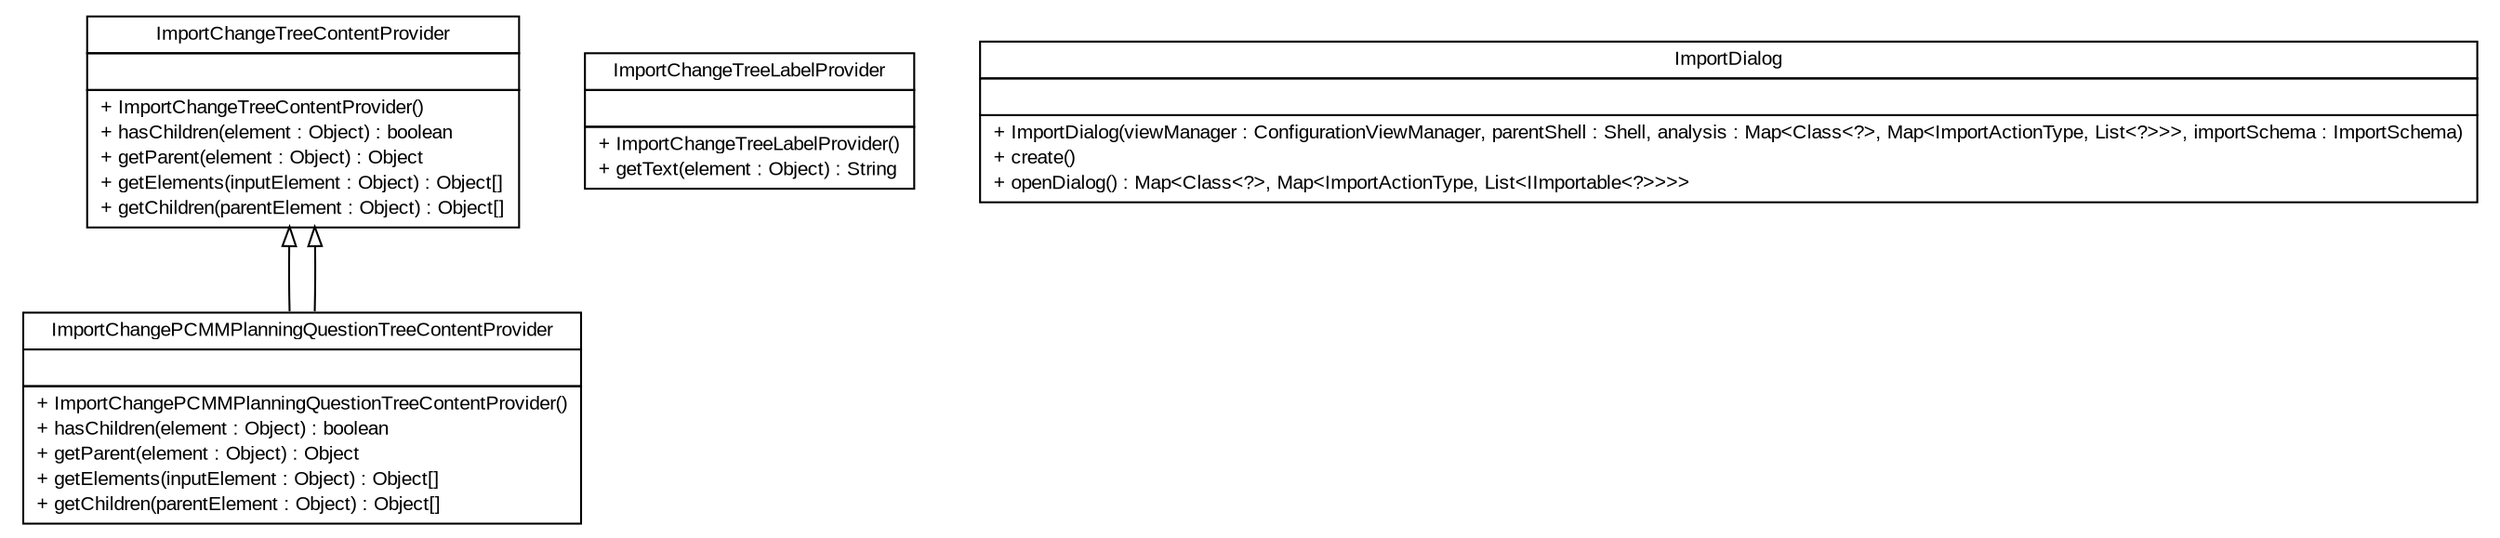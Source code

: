 #!/usr/local/bin/dot
#
# Class diagram 
# Generated by UMLGraph version R5_6-24-gf6e263 (http://www.umlgraph.org/)
#

digraph G {
	edge [fontname="arial",fontsize=10,labelfontname="arial",labelfontsize=10];
	node [fontname="arial",fontsize=10,shape=plaintext];
	nodesep=0.25;
	ranksep=0.5;
	// gov.sandia.cf.parts.dialogs.importation.ImportChangePCMMPlanningQuestionTreeContentProvider
	c16155 [label=<<table title="gov.sandia.cf.parts.dialogs.importation.ImportChangePCMMPlanningQuestionTreeContentProvider" border="0" cellborder="1" cellspacing="0" cellpadding="2" port="p" href="./ImportChangePCMMPlanningQuestionTreeContentProvider.html">
		<tr><td><table border="0" cellspacing="0" cellpadding="1">
<tr><td align="center" balign="center"> ImportChangePCMMPlanningQuestionTreeContentProvider </td></tr>
		</table></td></tr>
		<tr><td><table border="0" cellspacing="0" cellpadding="1">
<tr><td align="left" balign="left">  </td></tr>
		</table></td></tr>
		<tr><td><table border="0" cellspacing="0" cellpadding="1">
<tr><td align="left" balign="left"> + ImportChangePCMMPlanningQuestionTreeContentProvider() </td></tr>
<tr><td align="left" balign="left"> + hasChildren(element : Object) : boolean </td></tr>
<tr><td align="left" balign="left"> + getParent(element : Object) : Object </td></tr>
<tr><td align="left" balign="left"> + getElements(inputElement : Object) : Object[] </td></tr>
<tr><td align="left" balign="left"> + getChildren(parentElement : Object) : Object[] </td></tr>
		</table></td></tr>
		</table>>, URL="./ImportChangePCMMPlanningQuestionTreeContentProvider.html", fontname="arial", fontcolor="black", fontsize=10.0];
	// gov.sandia.cf.parts.dialogs.importation.ImportChangeTreeContentProvider
	c16156 [label=<<table title="gov.sandia.cf.parts.dialogs.importation.ImportChangeTreeContentProvider" border="0" cellborder="1" cellspacing="0" cellpadding="2" port="p" href="./ImportChangeTreeContentProvider.html">
		<tr><td><table border="0" cellspacing="0" cellpadding="1">
<tr><td align="center" balign="center"> ImportChangeTreeContentProvider </td></tr>
		</table></td></tr>
		<tr><td><table border="0" cellspacing="0" cellpadding="1">
<tr><td align="left" balign="left">  </td></tr>
		</table></td></tr>
		<tr><td><table border="0" cellspacing="0" cellpadding="1">
<tr><td align="left" balign="left"> + ImportChangeTreeContentProvider() </td></tr>
<tr><td align="left" balign="left"> + hasChildren(element : Object) : boolean </td></tr>
<tr><td align="left" balign="left"> + getParent(element : Object) : Object </td></tr>
<tr><td align="left" balign="left"> + getElements(inputElement : Object) : Object[] </td></tr>
<tr><td align="left" balign="left"> + getChildren(parentElement : Object) : Object[] </td></tr>
		</table></td></tr>
		</table>>, URL="./ImportChangeTreeContentProvider.html", fontname="arial", fontcolor="black", fontsize=10.0];
	// gov.sandia.cf.parts.dialogs.importation.ImportChangeTreeLabelProvider
	c16157 [label=<<table title="gov.sandia.cf.parts.dialogs.importation.ImportChangeTreeLabelProvider" border="0" cellborder="1" cellspacing="0" cellpadding="2" port="p" href="./ImportChangeTreeLabelProvider.html">
		<tr><td><table border="0" cellspacing="0" cellpadding="1">
<tr><td align="center" balign="center"> ImportChangeTreeLabelProvider </td></tr>
		</table></td></tr>
		<tr><td><table border="0" cellspacing="0" cellpadding="1">
<tr><td align="left" balign="left">  </td></tr>
		</table></td></tr>
		<tr><td><table border="0" cellspacing="0" cellpadding="1">
<tr><td align="left" balign="left"> + ImportChangeTreeLabelProvider() </td></tr>
<tr><td align="left" balign="left"> + getText(element : Object) : String </td></tr>
		</table></td></tr>
		</table>>, URL="./ImportChangeTreeLabelProvider.html", fontname="arial", fontcolor="black", fontsize=10.0];
	// gov.sandia.cf.parts.dialogs.importation.ImportDialog
	c16158 [label=<<table title="gov.sandia.cf.parts.dialogs.importation.ImportDialog" border="0" cellborder="1" cellspacing="0" cellpadding="2" port="p" href="./ImportDialog.html">
		<tr><td><table border="0" cellspacing="0" cellpadding="1">
<tr><td align="center" balign="center"> ImportDialog </td></tr>
		</table></td></tr>
		<tr><td><table border="0" cellspacing="0" cellpadding="1">
<tr><td align="left" balign="left">  </td></tr>
		</table></td></tr>
		<tr><td><table border="0" cellspacing="0" cellpadding="1">
<tr><td align="left" balign="left"> + ImportDialog(viewManager : ConfigurationViewManager, parentShell : Shell, analysis : Map&lt;Class&lt;?&gt;, Map&lt;ImportActionType, List&lt;?&gt;&gt;&gt;, importSchema : ImportSchema) </td></tr>
<tr><td align="left" balign="left"> + create() </td></tr>
<tr><td align="left" balign="left"> + openDialog() : Map&lt;Class&lt;?&gt;, Map&lt;ImportActionType, List&lt;IImportable&lt;?&gt;&gt;&gt;&gt; </td></tr>
		</table></td></tr>
		</table>>, URL="./ImportDialog.html", fontname="arial", fontcolor="black", fontsize=10.0];
	//gov.sandia.cf.parts.dialogs.importation.ImportChangePCMMPlanningQuestionTreeContentProvider extends gov.sandia.cf.parts.dialogs.importation.ImportChangeTreeContentProvider
	c16156:p -> c16155:p [dir=back,arrowtail=empty];
	//gov.sandia.cf.parts.dialogs.importation.ImportChangePCMMPlanningQuestionTreeContentProvider extends gov.sandia.cf.parts.dialogs.importation.ImportChangeTreeContentProvider
	c16156:p -> c16155:p [dir=back,arrowtail=empty];
}

